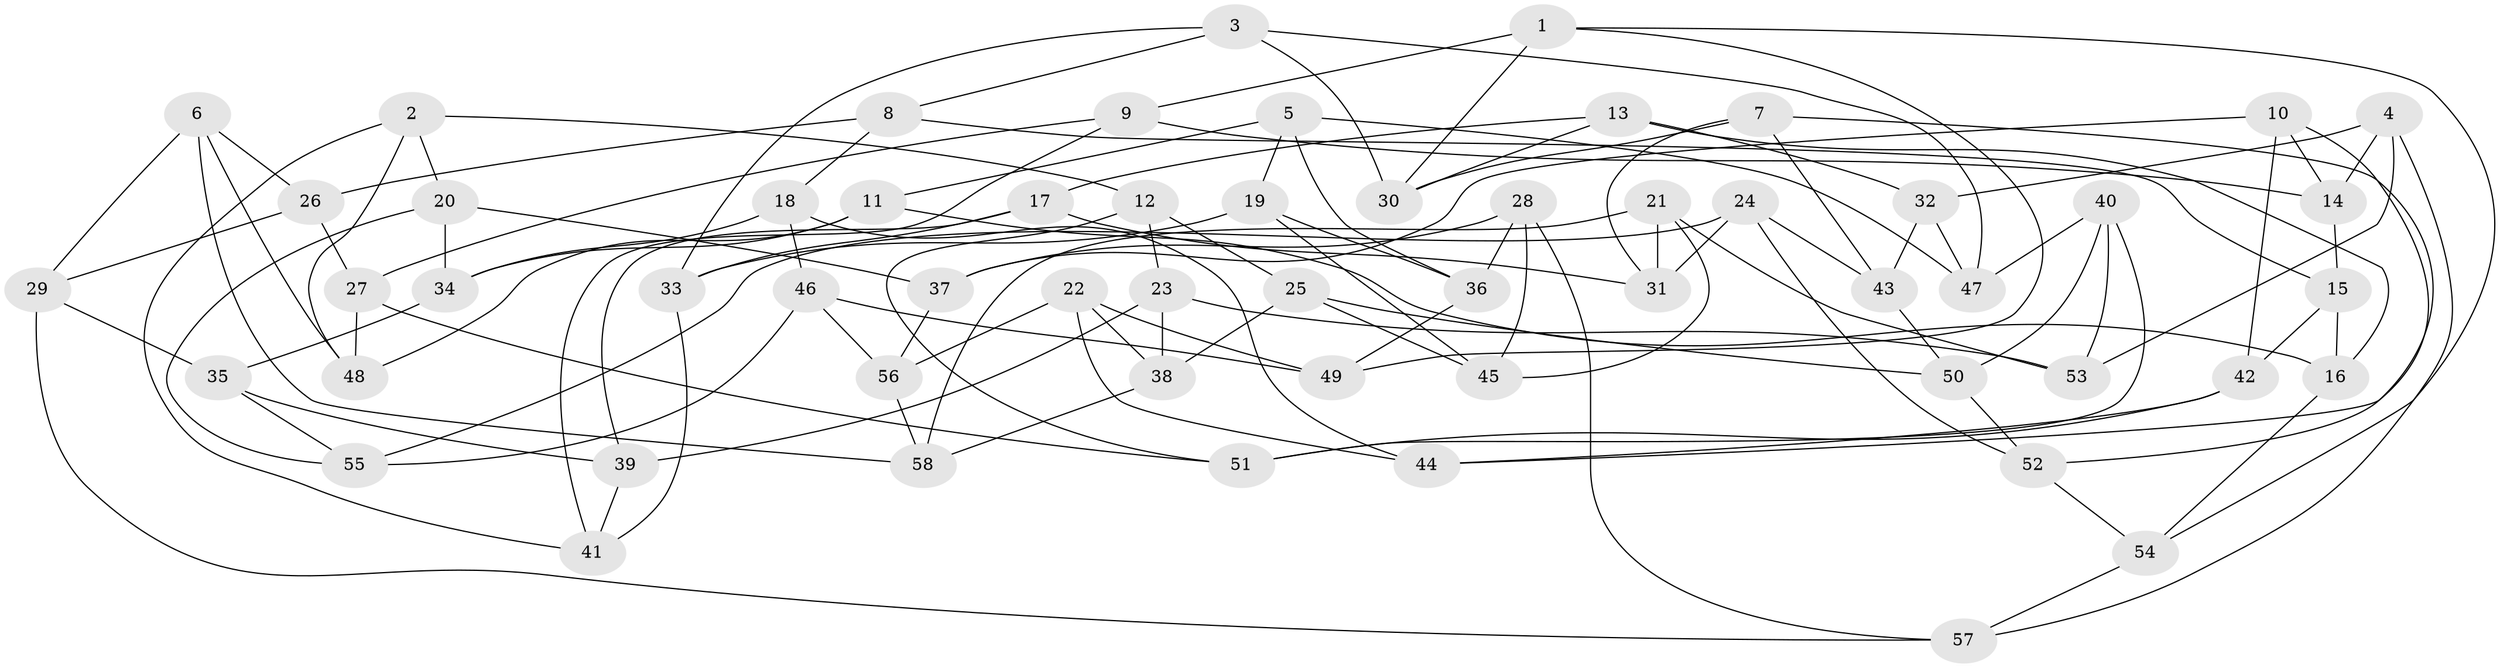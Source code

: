 // Generated by graph-tools (version 1.1) at 2025/16/03/09/25 04:16:20]
// undirected, 58 vertices, 116 edges
graph export_dot {
graph [start="1"]
  node [color=gray90,style=filled];
  1;
  2;
  3;
  4;
  5;
  6;
  7;
  8;
  9;
  10;
  11;
  12;
  13;
  14;
  15;
  16;
  17;
  18;
  19;
  20;
  21;
  22;
  23;
  24;
  25;
  26;
  27;
  28;
  29;
  30;
  31;
  32;
  33;
  34;
  35;
  36;
  37;
  38;
  39;
  40;
  41;
  42;
  43;
  44;
  45;
  46;
  47;
  48;
  49;
  50;
  51;
  52;
  53;
  54;
  55;
  56;
  57;
  58;
  1 -- 54;
  1 -- 30;
  1 -- 9;
  1 -- 49;
  2 -- 20;
  2 -- 41;
  2 -- 12;
  2 -- 48;
  3 -- 8;
  3 -- 30;
  3 -- 33;
  3 -- 47;
  4 -- 14;
  4 -- 53;
  4 -- 57;
  4 -- 32;
  5 -- 19;
  5 -- 11;
  5 -- 36;
  5 -- 47;
  6 -- 48;
  6 -- 58;
  6 -- 26;
  6 -- 29;
  7 -- 31;
  7 -- 52;
  7 -- 30;
  7 -- 43;
  8 -- 26;
  8 -- 15;
  8 -- 18;
  9 -- 14;
  9 -- 41;
  9 -- 27;
  10 -- 44;
  10 -- 37;
  10 -- 14;
  10 -- 42;
  11 -- 48;
  11 -- 16;
  11 -- 34;
  12 -- 51;
  12 -- 25;
  12 -- 23;
  13 -- 30;
  13 -- 32;
  13 -- 16;
  13 -- 17;
  14 -- 15;
  15 -- 42;
  15 -- 16;
  16 -- 54;
  17 -- 33;
  17 -- 31;
  17 -- 39;
  18 -- 44;
  18 -- 34;
  18 -- 46;
  19 -- 36;
  19 -- 45;
  19 -- 33;
  20 -- 37;
  20 -- 55;
  20 -- 34;
  21 -- 45;
  21 -- 58;
  21 -- 53;
  21 -- 31;
  22 -- 38;
  22 -- 44;
  22 -- 56;
  22 -- 49;
  23 -- 39;
  23 -- 38;
  23 -- 53;
  24 -- 31;
  24 -- 43;
  24 -- 52;
  24 -- 55;
  25 -- 38;
  25 -- 45;
  25 -- 50;
  26 -- 29;
  26 -- 27;
  27 -- 48;
  27 -- 51;
  28 -- 45;
  28 -- 37;
  28 -- 57;
  28 -- 36;
  29 -- 57;
  29 -- 35;
  32 -- 47;
  32 -- 43;
  33 -- 41;
  34 -- 35;
  35 -- 55;
  35 -- 39;
  36 -- 49;
  37 -- 56;
  38 -- 58;
  39 -- 41;
  40 -- 47;
  40 -- 50;
  40 -- 51;
  40 -- 53;
  42 -- 51;
  42 -- 44;
  43 -- 50;
  46 -- 56;
  46 -- 49;
  46 -- 55;
  50 -- 52;
  52 -- 54;
  54 -- 57;
  56 -- 58;
}

